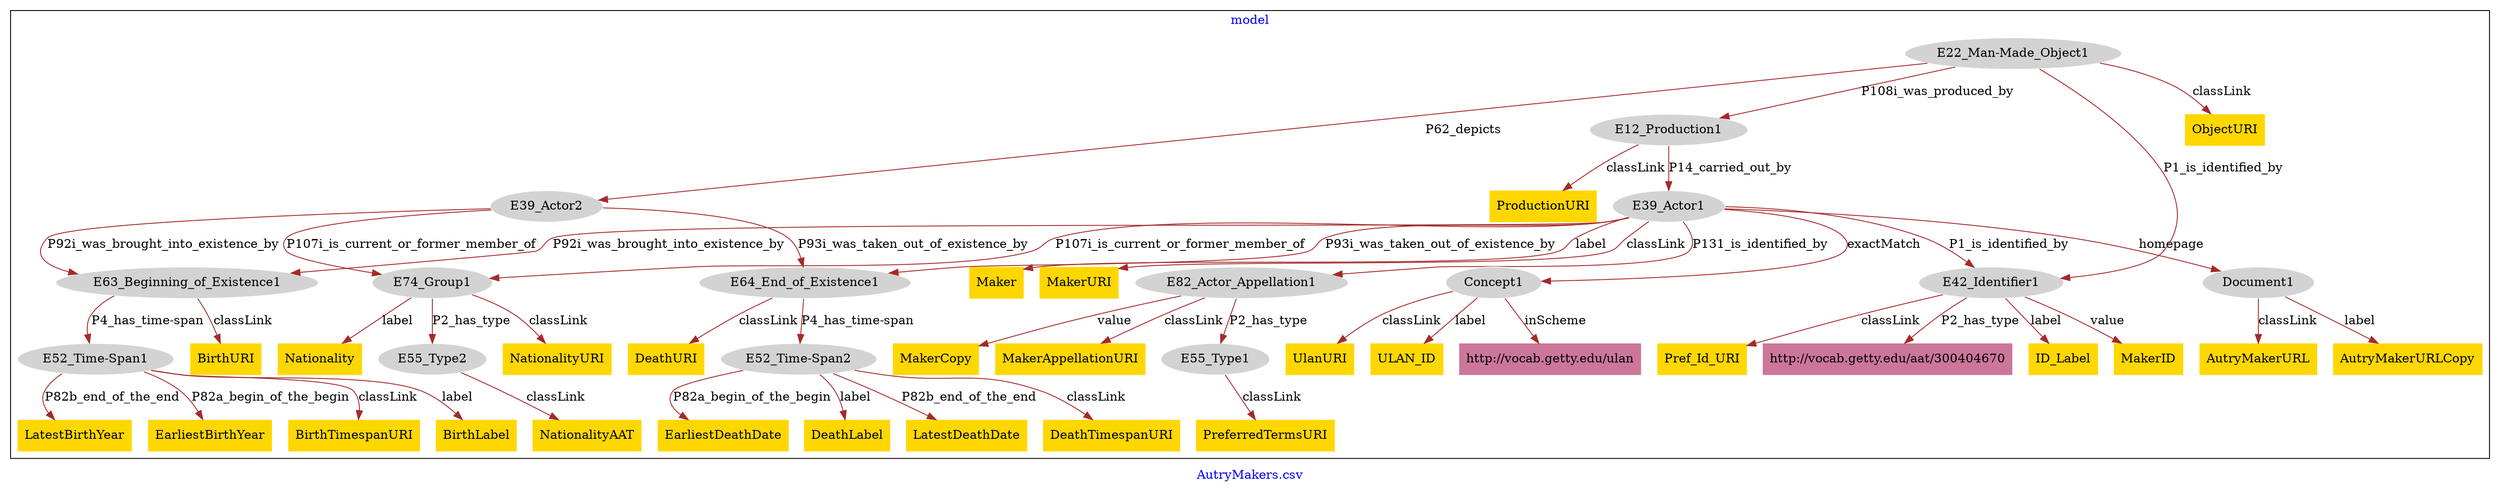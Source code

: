 digraph n0 {
fontcolor="blue"
remincross="true"
label="AutryMakers.csv"
subgraph cluster {
label="model"
n2[style="filled",color="white",fillcolor="lightgray",label="E12_Production1"];
n3[style="filled",color="white",fillcolor="lightgray",label="E39_Actor1"];
n4[style="filled",color="white",fillcolor="lightgray",label="E22_Man-Made_Object1"];
n5[style="filled",color="white",fillcolor="lightgray",label="E39_Actor2"];
n6[style="filled",color="white",fillcolor="lightgray",label="E42_Identifier1"];
n7[style="filled",color="white",fillcolor="lightgray",label="E64_End_of_Existence1"];
n8[style="filled",color="white",fillcolor="lightgray",label="E82_Actor_Appellation1"];
n9[style="filled",color="white",fillcolor="lightgray",label="Concept1"];
n10[style="filled",color="white",fillcolor="lightgray",label="Document1"];
n11[style="filled",color="white",fillcolor="lightgray",label="E63_Beginning_of_Existence1"];
n12[style="filled",color="white",fillcolor="lightgray",label="E74_Group1"];
n13[style="filled",color="white",fillcolor="lightgray",label="E52_Time-Span1"];
n14[style="filled",color="white",fillcolor="lightgray",label="E52_Time-Span2"];
n15[style="filled",color="white",fillcolor="lightgray",label="E55_Type2"];
n16[style="filled",color="white",fillcolor="lightgray",label="E55_Type1"];
n17[shape="plaintext",style="filled",fillcolor="gold",label="PreferredTermsURI"];
n18[shape="plaintext",style="filled",fillcolor="gold",label="DeathURI"];
n19[shape="plaintext",style="filled",fillcolor="gold",label="NationalityURI"];
n20[shape="plaintext",style="filled",fillcolor="gold",label="DeathTimespanURI"];
n21[shape="plaintext",style="filled",fillcolor="gold",label="EarliestDeathDate"];
n22[shape="plaintext",style="filled",fillcolor="gold",label="MakerCopy"];
n23[shape="plaintext",style="filled",fillcolor="gold",label="EarliestBirthYear"];
n24[shape="plaintext",style="filled",fillcolor="gold",label="DeathLabel"];
n25[shape="plaintext",style="filled",fillcolor="gold",label="ID_Label"];
n26[shape="plaintext",style="filled",fillcolor="gold",label="LatestDeathDate"];
n27[shape="plaintext",style="filled",fillcolor="gold",label="AutryMakerURLCopy"];
n28[shape="plaintext",style="filled",fillcolor="gold",label="UlanURI"];
n29[shape="plaintext",style="filled",fillcolor="gold",label="BirthTimespanURI"];
n30[shape="plaintext",style="filled",fillcolor="gold",label="BirthLabel"];
n31[shape="plaintext",style="filled",fillcolor="gold",label="NationalityAAT"];
n32[shape="plaintext",style="filled",fillcolor="gold",label="BirthURI"];
n33[shape="plaintext",style="filled",fillcolor="gold",label="ProductionURI"];
n34[shape="plaintext",style="filled",fillcolor="gold",label="LatestBirthYear"];
n35[shape="plaintext",style="filled",fillcolor="gold",label="MakerID"];
n36[shape="plaintext",style="filled",fillcolor="gold",label="Pref_Id_URI"];
n37[shape="plaintext",style="filled",fillcolor="gold",label="Nationality"];
n38[shape="plaintext",style="filled",fillcolor="gold",label="Maker"];
n39[shape="plaintext",style="filled",fillcolor="gold",label="ObjectURI"];
n40[shape="plaintext",style="filled",fillcolor="gold",label="MakerAppellationURI"];
n41[shape="plaintext",style="filled",fillcolor="gold",label="MakerURI"];
n42[shape="plaintext",style="filled",fillcolor="gold",label="ULAN_ID"];
n43[shape="plaintext",style="filled",fillcolor="gold",label="AutryMakerURL"];
n44[shape="plaintext",style="filled",fillcolor="#CC7799",label="http://vocab.getty.edu/aat/300404670"];
n45[shape="plaintext",style="filled",fillcolor="#CC7799",label="http://vocab.getty.edu/ulan"];
}
n2 -> n3[color="brown",fontcolor="black",label="P14_carried_out_by"]
n4 -> n2[color="brown",fontcolor="black",label="P108i_was_produced_by"]
n4 -> n5[color="brown",fontcolor="black",label="P62_depicts"]
n4 -> n6[color="brown",fontcolor="black",label="P1_is_identified_by"]
n3 -> n7[color="brown",fontcolor="black",label="P93i_was_taken_out_of_existence_by"]
n3 -> n8[color="brown",fontcolor="black",label="P131_is_identified_by"]
n3 -> n9[color="brown",fontcolor="black",label="exactMatch"]
n3 -> n10[color="brown",fontcolor="black",label="homepage"]
n5 -> n11[color="brown",fontcolor="black",label="P92i_was_brought_into_existence_by"]
n5 -> n12[color="brown",fontcolor="black",label="P107i_is_current_or_former_member_of"]
n11 -> n13[color="brown",fontcolor="black",label="P4_has_time-span"]
n7 -> n14[color="brown",fontcolor="black",label="P4_has_time-span"]
n12 -> n15[color="brown",fontcolor="black",label="P2_has_type"]
n8 -> n16[color="brown",fontcolor="black",label="P2_has_type"]
n16 -> n17[color="brown",fontcolor="black",label="classLink"]
n7 -> n18[color="brown",fontcolor="black",label="classLink"]
n12 -> n19[color="brown",fontcolor="black",label="classLink"]
n14 -> n20[color="brown",fontcolor="black",label="classLink"]
n14 -> n21[color="brown",fontcolor="black",label="P82a_begin_of_the_begin"]
n8 -> n22[color="brown",fontcolor="black",label="value"]
n13 -> n23[color="brown",fontcolor="black",label="P82a_begin_of_the_begin"]
n14 -> n24[color="brown",fontcolor="black",label="label"]
n6 -> n25[color="brown",fontcolor="black",label="label"]
n14 -> n26[color="brown",fontcolor="black",label="P82b_end_of_the_end"]
n10 -> n27[color="brown",fontcolor="black",label="label"]
n9 -> n28[color="brown",fontcolor="black",label="classLink"]
n13 -> n29[color="brown",fontcolor="black",label="classLink"]
n13 -> n30[color="brown",fontcolor="black",label="label"]
n15 -> n31[color="brown",fontcolor="black",label="classLink"]
n11 -> n32[color="brown",fontcolor="black",label="classLink"]
n2 -> n33[color="brown",fontcolor="black",label="classLink"]
n13 -> n34[color="brown",fontcolor="black",label="P82b_end_of_the_end"]
n6 -> n35[color="brown",fontcolor="black",label="value"]
n6 -> n36[color="brown",fontcolor="black",label="classLink"]
n12 -> n37[color="brown",fontcolor="black",label="label"]
n3 -> n38[color="brown",fontcolor="black",label="label"]
n4 -> n39[color="brown",fontcolor="black",label="classLink"]
n8 -> n40[color="brown",fontcolor="black",label="classLink"]
n3 -> n41[color="brown",fontcolor="black",label="classLink"]
n9 -> n42[color="brown",fontcolor="black",label="label"]
n10 -> n43[color="brown",fontcolor="black",label="classLink"]
n5 -> n7[color="brown",fontcolor="black",label="P93i_was_taken_out_of_existence_by"]
n6 -> n44[color="brown",fontcolor="black",label="P2_has_type"]
n3 -> n6[color="brown",fontcolor="black",label="P1_is_identified_by"]
n3 -> n11[color="brown",fontcolor="black",label="P92i_was_brought_into_existence_by"]
n9 -> n45[color="brown",fontcolor="black",label="inScheme"]
n3 -> n12[color="brown",fontcolor="black",label="P107i_is_current_or_former_member_of"]
}
